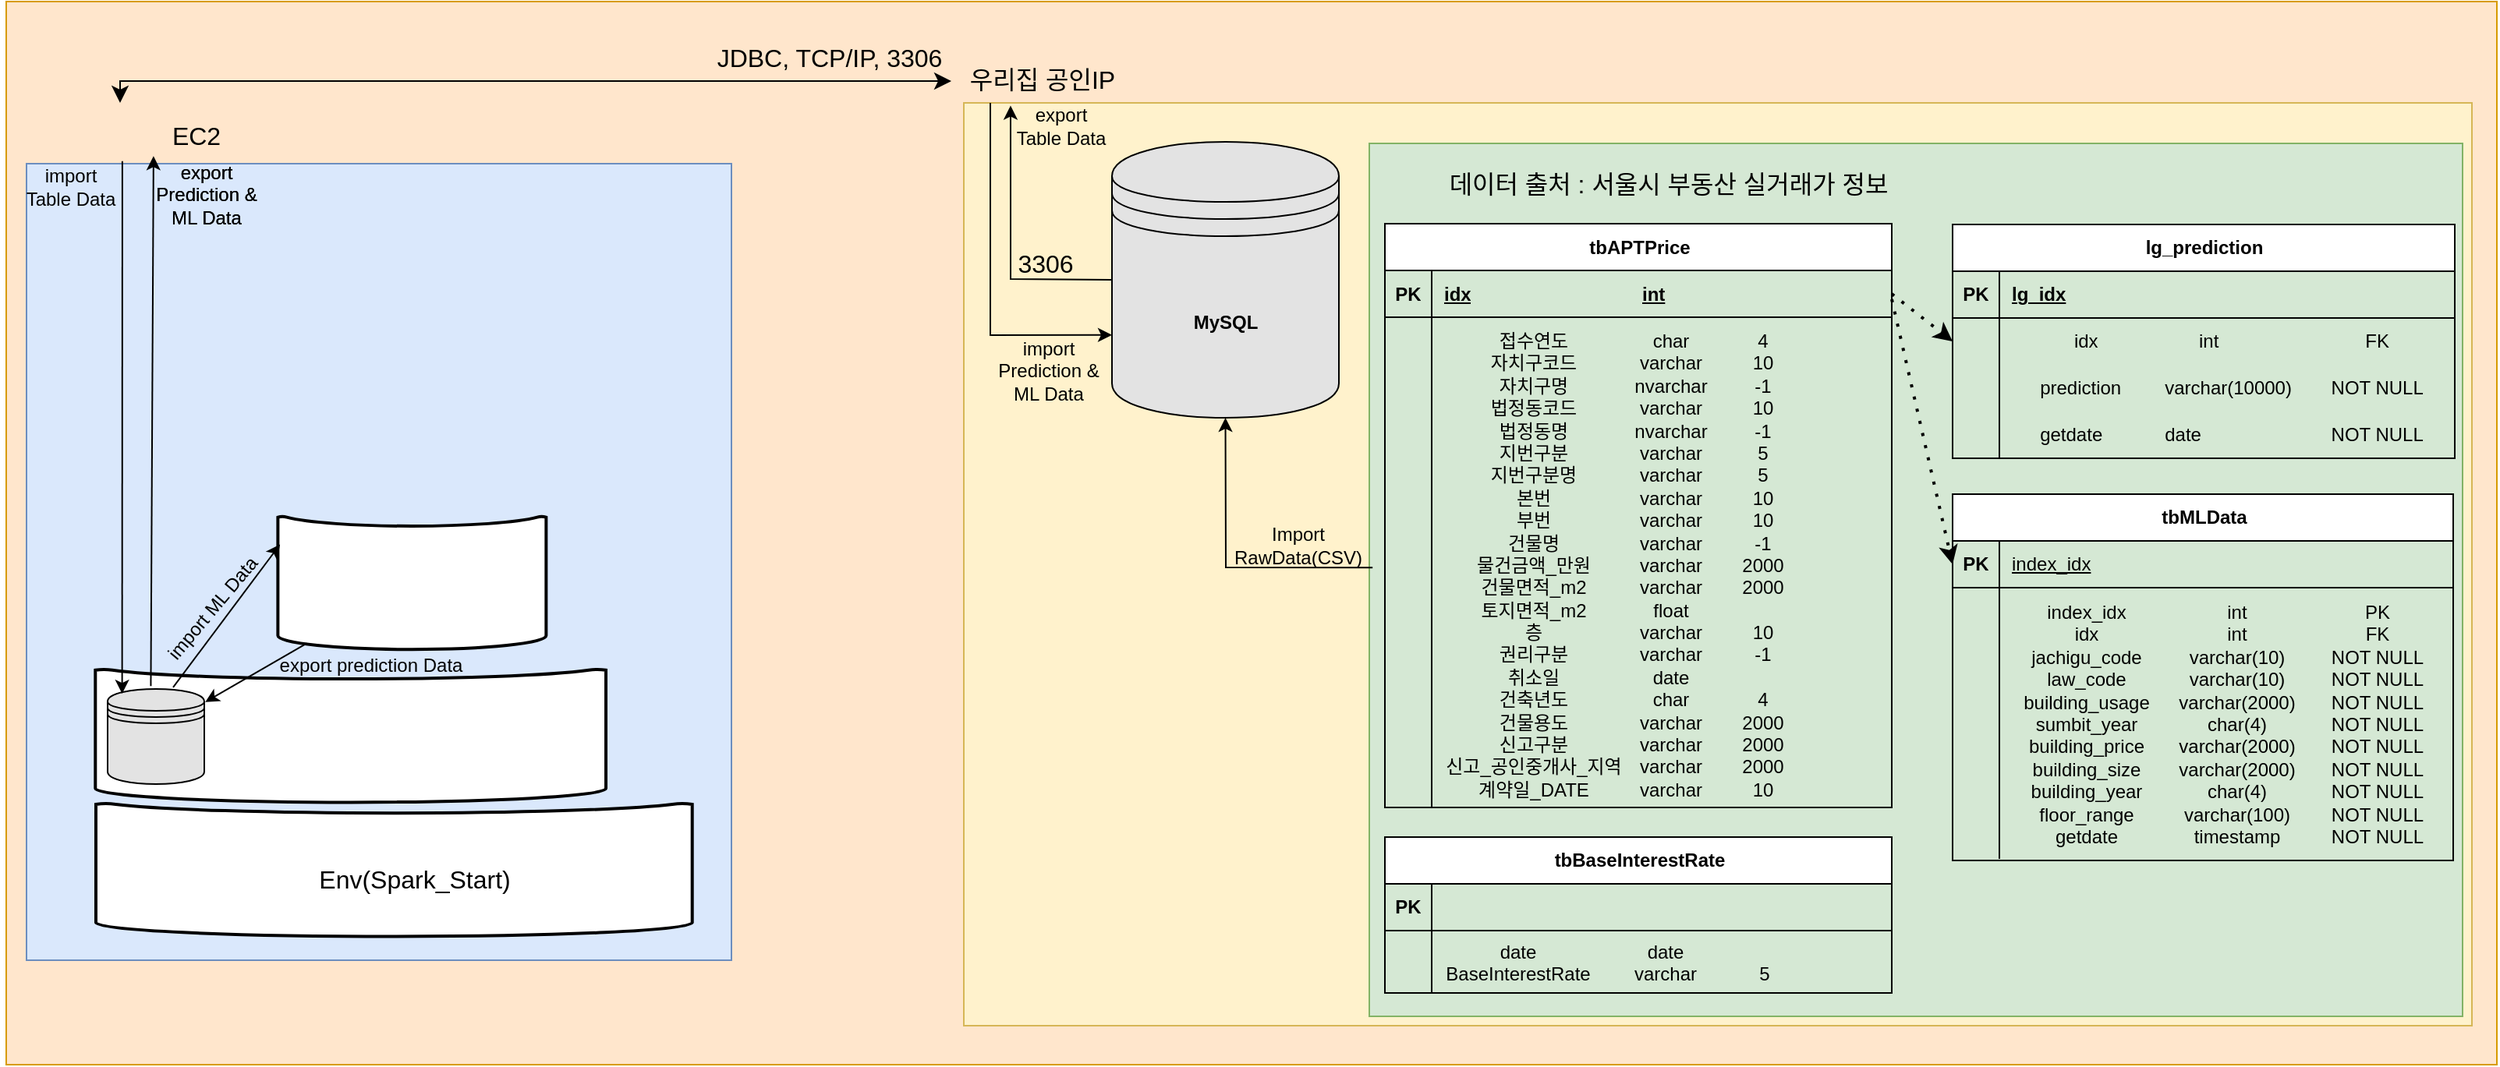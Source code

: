 <mxfile version="25.0.2">
  <diagram name="페이지-1" id="0E0EU_h27rN9m9zoZuoG">
    <mxGraphModel dx="1687" dy="493" grid="0" gridSize="10" guides="1" tooltips="1" connect="1" arrows="1" fold="1" page="1" pageScale="1" pageWidth="600" pageHeight="500" math="0" shadow="0">
      <root>
        <mxCell id="0" />
        <mxCell id="1" parent="0" />
        <mxCell id="GD3UsAukQaobFDR_y-XY-1" value="" style="rounded=0;whiteSpace=wrap;html=1;fillColor=#ffe6cc;strokeColor=#d79b00;" parent="1" vertex="1">
          <mxGeometry x="114" y="636" width="1597" height="682" as="geometry" />
        </mxCell>
        <mxCell id="aYKyHcUV-Q8kfOOBF_49-59" value="" style="rounded=0;whiteSpace=wrap;html=1;fillColor=#fff2cc;strokeColor=#d6b656;" parent="1" vertex="1">
          <mxGeometry x="728" y="701" width="967" height="592" as="geometry" />
        </mxCell>
        <mxCell id="m389XvLReHQ2qfYtyMHP-24" value="" style="rounded=0;whiteSpace=wrap;html=1;fillColor=#d5e8d4;strokeColor=#82b366;" vertex="1" parent="1">
          <mxGeometry x="988" y="727" width="701" height="560" as="geometry" />
        </mxCell>
        <mxCell id="aYKyHcUV-Q8kfOOBF_49-55" value="" style="rounded=0;whiteSpace=wrap;html=1;fillColor=#dae8fc;strokeColor=#6c8ebf;" parent="1" vertex="1">
          <mxGeometry x="127" y="740" width="452" height="511" as="geometry" />
        </mxCell>
        <mxCell id="Z121IVzFjwenO3agNH5R-42" value="" style="strokeWidth=2;html=1;shape=mxgraph.flowchart.stored_data;whiteSpace=wrap;rotation=-90;" parent="1" vertex="1">
          <mxGeometry x="331.56" y="923" width="85.25" height="172" as="geometry" />
        </mxCell>
        <mxCell id="Z121IVzFjwenO3agNH5R-27" value="" style="strokeWidth=2;html=1;shape=mxgraph.flowchart.stored_data;whiteSpace=wrap;rotation=-90;" parent="1" vertex="1">
          <mxGeometry x="292.21" y="943.38" width="85.25" height="327.37" as="geometry" />
        </mxCell>
        <mxCell id="aYKyHcUV-Q8kfOOBF_49-118" value="" style="strokeWidth=2;html=1;shape=mxgraph.flowchart.stored_data;whiteSpace=wrap;rotation=-90;" parent="1" vertex="1">
          <mxGeometry x="320.05" y="1001.94" width="85.25" height="382.37" as="geometry" />
        </mxCell>
        <mxCell id="aYKyHcUV-Q8kfOOBF_49-41" value="tbAPTPrice" style="shape=table;startSize=30;container=1;collapsible=1;childLayout=tableLayout;fixedRows=1;rowLines=0;fontStyle=1;align=center;resizeLast=1;html=1;fillColor=default;" parent="1" vertex="1">
          <mxGeometry x="998" y="778.5" width="325" height="374.5" as="geometry" />
        </mxCell>
        <mxCell id="aYKyHcUV-Q8kfOOBF_49-42" value="" style="shape=tableRow;horizontal=0;startSize=0;swimlaneHead=0;swimlaneBody=0;fillColor=none;collapsible=0;dropTarget=0;points=[[0,0.5],[1,0.5]];portConstraint=eastwest;top=0;left=0;right=0;bottom=1;" parent="aYKyHcUV-Q8kfOOBF_49-41" vertex="1">
          <mxGeometry y="30" width="325" height="30" as="geometry" />
        </mxCell>
        <mxCell id="aYKyHcUV-Q8kfOOBF_49-43" value="PK" style="shape=partialRectangle;connectable=0;fillColor=none;top=0;left=0;bottom=0;right=0;fontStyle=1;overflow=hidden;whiteSpace=wrap;html=1;" parent="aYKyHcUV-Q8kfOOBF_49-42" vertex="1">
          <mxGeometry width="30" height="30" as="geometry">
            <mxRectangle width="30" height="30" as="alternateBounds" />
          </mxGeometry>
        </mxCell>
        <mxCell id="aYKyHcUV-Q8kfOOBF_49-44" value="idx" style="shape=partialRectangle;connectable=0;fillColor=none;top=0;left=0;bottom=0;right=0;align=left;spacingLeft=6;fontStyle=5;overflow=hidden;whiteSpace=wrap;html=1;" parent="aYKyHcUV-Q8kfOOBF_49-42" vertex="1">
          <mxGeometry x="30" width="295" height="30" as="geometry">
            <mxRectangle width="295" height="30" as="alternateBounds" />
          </mxGeometry>
        </mxCell>
        <mxCell id="aYKyHcUV-Q8kfOOBF_49-45" value="" style="shape=tableRow;horizontal=0;startSize=0;swimlaneHead=0;swimlaneBody=0;fillColor=none;collapsible=0;dropTarget=0;points=[[0,0.5],[1,0.5]];portConstraint=eastwest;top=0;left=0;right=0;bottom=0;" parent="aYKyHcUV-Q8kfOOBF_49-41" vertex="1">
          <mxGeometry y="60" width="325" height="30" as="geometry" />
        </mxCell>
        <mxCell id="aYKyHcUV-Q8kfOOBF_49-46" value="" style="shape=partialRectangle;connectable=0;fillColor=none;top=0;left=0;bottom=0;right=0;editable=1;overflow=hidden;whiteSpace=wrap;html=1;" parent="aYKyHcUV-Q8kfOOBF_49-45" vertex="1">
          <mxGeometry width="30" height="30" as="geometry">
            <mxRectangle width="30" height="30" as="alternateBounds" />
          </mxGeometry>
        </mxCell>
        <mxCell id="aYKyHcUV-Q8kfOOBF_49-47" value="" style="shape=partialRectangle;connectable=0;fillColor=none;top=0;left=0;bottom=0;right=0;align=left;spacingLeft=6;overflow=hidden;whiteSpace=wrap;html=1;" parent="aYKyHcUV-Q8kfOOBF_49-45" vertex="1">
          <mxGeometry x="30" width="295" height="30" as="geometry">
            <mxRectangle width="295" height="30" as="alternateBounds" />
          </mxGeometry>
        </mxCell>
        <mxCell id="aYKyHcUV-Q8kfOOBF_49-48" value="" style="shape=tableRow;horizontal=0;startSize=0;swimlaneHead=0;swimlaneBody=0;fillColor=none;collapsible=0;dropTarget=0;points=[[0,0.5],[1,0.5]];portConstraint=eastwest;top=0;left=0;right=0;bottom=0;" parent="aYKyHcUV-Q8kfOOBF_49-41" vertex="1">
          <mxGeometry y="90" width="325" height="30" as="geometry" />
        </mxCell>
        <mxCell id="aYKyHcUV-Q8kfOOBF_49-49" value="" style="shape=partialRectangle;connectable=0;fillColor=none;top=0;left=0;bottom=0;right=0;editable=1;overflow=hidden;whiteSpace=wrap;html=1;" parent="aYKyHcUV-Q8kfOOBF_49-48" vertex="1">
          <mxGeometry width="30" height="30" as="geometry">
            <mxRectangle width="30" height="30" as="alternateBounds" />
          </mxGeometry>
        </mxCell>
        <mxCell id="aYKyHcUV-Q8kfOOBF_49-50" value="" style="shape=partialRectangle;connectable=0;fillColor=none;top=0;left=0;bottom=0;right=0;align=left;spacingLeft=6;overflow=hidden;whiteSpace=wrap;html=1;" parent="aYKyHcUV-Q8kfOOBF_49-48" vertex="1">
          <mxGeometry x="30" width="295" height="30" as="geometry">
            <mxRectangle width="295" height="30" as="alternateBounds" />
          </mxGeometry>
        </mxCell>
        <mxCell id="aYKyHcUV-Q8kfOOBF_49-51" value="" style="shape=tableRow;horizontal=0;startSize=0;swimlaneHead=0;swimlaneBody=0;fillColor=none;collapsible=0;dropTarget=0;points=[[0,0.5],[1,0.5]];portConstraint=eastwest;top=0;left=0;right=0;bottom=0;" parent="aYKyHcUV-Q8kfOOBF_49-41" vertex="1">
          <mxGeometry y="120" width="325" height="254" as="geometry" />
        </mxCell>
        <mxCell id="aYKyHcUV-Q8kfOOBF_49-52" value="" style="shape=partialRectangle;connectable=0;fillColor=none;top=0;left=0;bottom=0;right=0;editable=1;overflow=hidden;whiteSpace=wrap;html=1;" parent="aYKyHcUV-Q8kfOOBF_49-51" vertex="1">
          <mxGeometry width="30" height="254" as="geometry">
            <mxRectangle width="30" height="254" as="alternateBounds" />
          </mxGeometry>
        </mxCell>
        <mxCell id="aYKyHcUV-Q8kfOOBF_49-53" value="" style="shape=partialRectangle;connectable=0;fillColor=none;top=0;left=0;bottom=0;right=0;align=left;spacingLeft=6;overflow=hidden;whiteSpace=wrap;html=1;" parent="aYKyHcUV-Q8kfOOBF_49-51" vertex="1">
          <mxGeometry x="30" width="295" height="254" as="geometry">
            <mxRectangle width="295" height="254" as="alternateBounds" />
          </mxGeometry>
        </mxCell>
        <mxCell id="aYKyHcUV-Q8kfOOBF_49-56" value="EC2" style="text;strokeColor=none;fillColor=none;html=1;align=center;verticalAlign=middle;whiteSpace=wrap;rounded=0;fontSize=16;" parent="1" vertex="1">
          <mxGeometry x="206" y="706.67" width="60" height="30" as="geometry" />
        </mxCell>
        <mxCell id="aYKyHcUV-Q8kfOOBF_49-57" value="우리집 공인IP" style="text;strokeColor=none;fillColor=none;html=1;align=center;verticalAlign=middle;whiteSpace=wrap;rounded=0;fontSize=16;" parent="1" vertex="1">
          <mxGeometry x="729" y="671" width="99" height="30" as="geometry" />
        </mxCell>
        <mxCell id="aYKyHcUV-Q8kfOOBF_49-58" value="&lt;b&gt;MySQL&lt;/b&gt;" style="shape=datastore;whiteSpace=wrap;html=1;fillColor=#E3E3E3;" parent="1" vertex="1">
          <mxGeometry x="823" y="726" width="145.5" height="177" as="geometry" />
        </mxCell>
        <mxCell id="aYKyHcUV-Q8kfOOBF_49-60" value="" style="edgeStyle=elbowEdgeStyle;elbow=horizontal;endArrow=classic;startArrow=classic;html=1;curved=0;rounded=0;endSize=8;startSize=8;fontSize=12;entryX=1;entryY=1;entryDx=0;entryDy=0;" parent="1" target="aYKyHcUV-Q8kfOOBF_49-74" edge="1">
          <mxGeometry width="50" height="50" relative="1" as="geometry">
            <mxPoint x="187" y="701" as="sourcePoint" />
            <mxPoint x="700" y="687" as="targetPoint" />
            <Array as="points">
              <mxPoint x="187" y="711" />
            </Array>
          </mxGeometry>
        </mxCell>
        <mxCell id="aYKyHcUV-Q8kfOOBF_49-62" value="3306" style="text;strokeColor=none;fillColor=none;html=1;align=center;verticalAlign=middle;whiteSpace=wrap;rounded=0;fontSize=16;" parent="1" vertex="1">
          <mxGeometry x="731" y="789" width="99" height="30" as="geometry" />
        </mxCell>
        <mxCell id="aYKyHcUV-Q8kfOOBF_49-68" value="" style="shape=image;verticalLabelPosition=bottom;labelBackgroundColor=default;verticalAlign=top;aspect=fixed;imageAspect=0;image=https://images.velog.io/images/hyunwoozz/post/ea4ba5c5-bbb5-4fe5-9618-cd942ae855d7/d59b18ca16c075c57c5ebe902e14d46c58e2df1d638605017382993a696c0c8c2313077356a2bd90892fa9e00c704b6832c07c8981482d4d3b88ccb2848da73142a440a665710e13ce579236ead5ce33.png;" parent="1" vertex="1">
          <mxGeometry x="906" y="800.08" width="40.87" height="28.83" as="geometry" />
        </mxCell>
        <mxCell id="aYKyHcUV-Q8kfOOBF_49-74" value="JDBC, TCP/IP, 3306" style="text;strokeColor=none;fillColor=none;html=1;align=center;verticalAlign=middle;whiteSpace=wrap;rounded=0;fontSize=16;" parent="1" vertex="1">
          <mxGeometry x="564" y="657" width="156" height="30" as="geometry" />
        </mxCell>
        <mxCell id="aYKyHcUV-Q8kfOOBF_49-76" value="접수연도&#xa;자치구코드&#xa;자치구명&#xa;법정동코드&#xa;법정동명&#xa;지번구분&#xa;지번구분명&#xa;본번&#xa;부번&#xa;건물명&#xa;물건금액_만원&#xa;건물면적_m2&#xa;토지면적_m2&#xa;층&#xa;권리구분&#xa;취소일&#xa;건축년도&#xa;건물용도&#xa;신고구분&#xa;신고_공인중개사_지역&#xa;계약일_DATE" style="text;whiteSpace=wrap;align=center;" parent="1" vertex="1">
          <mxGeometry x="1023" y="840" width="141" height="324" as="geometry" />
        </mxCell>
        <mxCell id="aYKyHcUV-Q8kfOOBF_49-77" value="tbBaseInterestRate" style="shape=table;startSize=30;container=1;collapsible=1;childLayout=tableLayout;fixedRows=1;rowLines=0;fontStyle=1;align=center;resizeLast=1;html=1;" parent="1" vertex="1">
          <mxGeometry x="998" y="1172" width="325" height="100" as="geometry" />
        </mxCell>
        <mxCell id="aYKyHcUV-Q8kfOOBF_49-78" value="" style="shape=tableRow;horizontal=0;startSize=0;swimlaneHead=0;swimlaneBody=0;fillColor=none;collapsible=0;dropTarget=0;points=[[0,0.5],[1,0.5]];portConstraint=eastwest;top=0;left=0;right=0;bottom=1;" parent="aYKyHcUV-Q8kfOOBF_49-77" vertex="1">
          <mxGeometry y="30" width="325" height="30" as="geometry" />
        </mxCell>
        <mxCell id="aYKyHcUV-Q8kfOOBF_49-79" value="PK" style="shape=partialRectangle;connectable=0;fillColor=none;top=0;left=0;bottom=0;right=0;fontStyle=1;overflow=hidden;whiteSpace=wrap;html=1;" parent="aYKyHcUV-Q8kfOOBF_49-78" vertex="1">
          <mxGeometry width="30" height="30" as="geometry">
            <mxRectangle width="30" height="30" as="alternateBounds" />
          </mxGeometry>
        </mxCell>
        <mxCell id="aYKyHcUV-Q8kfOOBF_49-80" value="" style="shape=partialRectangle;connectable=0;fillColor=none;top=0;left=0;bottom=0;right=0;align=left;spacingLeft=6;fontStyle=5;overflow=hidden;whiteSpace=wrap;html=1;" parent="aYKyHcUV-Q8kfOOBF_49-78" vertex="1">
          <mxGeometry x="30" width="295" height="30" as="geometry">
            <mxRectangle width="295" height="30" as="alternateBounds" />
          </mxGeometry>
        </mxCell>
        <mxCell id="aYKyHcUV-Q8kfOOBF_49-81" value="" style="shape=tableRow;horizontal=0;startSize=0;swimlaneHead=0;swimlaneBody=0;fillColor=none;collapsible=0;dropTarget=0;points=[[0,0.5],[1,0.5]];portConstraint=eastwest;top=0;left=0;right=0;bottom=0;" parent="aYKyHcUV-Q8kfOOBF_49-77" vertex="1">
          <mxGeometry y="60" width="325" height="40" as="geometry" />
        </mxCell>
        <mxCell id="aYKyHcUV-Q8kfOOBF_49-82" value="" style="shape=partialRectangle;connectable=0;fillColor=none;top=0;left=0;bottom=0;right=0;editable=1;overflow=hidden;whiteSpace=wrap;html=1;" parent="aYKyHcUV-Q8kfOOBF_49-81" vertex="1">
          <mxGeometry width="30" height="40" as="geometry">
            <mxRectangle width="30" height="40" as="alternateBounds" />
          </mxGeometry>
        </mxCell>
        <mxCell id="aYKyHcUV-Q8kfOOBF_49-83" value="" style="shape=partialRectangle;connectable=0;fillColor=none;top=0;left=0;bottom=0;right=0;align=left;spacingLeft=6;overflow=hidden;whiteSpace=wrap;html=1;" parent="aYKyHcUV-Q8kfOOBF_49-81" vertex="1">
          <mxGeometry x="30" width="295" height="40" as="geometry">
            <mxRectangle width="295" height="40" as="alternateBounds" />
          </mxGeometry>
        </mxCell>
        <mxCell id="aYKyHcUV-Q8kfOOBF_49-103" value="date&#xa;BaseInterestRate" style="text;whiteSpace=wrap;align=center;" parent="1" vertex="1">
          <mxGeometry x="1022.998" y="1231.997" width="121" height="51" as="geometry" />
        </mxCell>
        <mxCell id="aYKyHcUV-Q8kfOOBF_49-107" value="char&#xa;varchar&#xa;nvarchar&#xa;varchar&#xa;nvarchar&#xa;varchar&#xa;varchar&#xa;varchar&#xa;varchar&#xa;varchar&#xa;varchar&#xa;varchar&#xa;float&#xa;varchar&#xa;varchar&#xa;date&#xa;char&#xa;varchar&#xa;varchar&#xa;varchar&#xa;varchar" style="text;whiteSpace=wrap;align=center;" parent="1" vertex="1">
          <mxGeometry x="1143.997" y="839.997" width="75" height="324" as="geometry" />
        </mxCell>
        <mxCell id="aYKyHcUV-Q8kfOOBF_49-109" value="4&#xa;10&#xa;-1&#xa;10&#xa;-1&#xa;5&#xa;5&#xa;10&#xa;10&#xa;-1&#xa;2000&#xa;2000&#xa;&#xa;10&#xa;-1&#xa;&#xa;4&#xa;2000&#xa;2000&#xa;2000&#xa;10" style="text;whiteSpace=wrap;align=center;" parent="1" vertex="1">
          <mxGeometry x="1211.005" y="839.997" width="59" height="324" as="geometry" />
        </mxCell>
        <mxCell id="aYKyHcUV-Q8kfOOBF_49-112" value="date&#xa;varchar" style="text;whiteSpace=wrap;align=center;" parent="1" vertex="1">
          <mxGeometry x="1143.996" y="1231.999" width="68" height="51" as="geometry" />
        </mxCell>
        <mxCell id="aYKyHcUV-Q8kfOOBF_49-113" value="&#xa;5" style="text;whiteSpace=wrap;align=center;" parent="1" vertex="1">
          <mxGeometry x="1212" y="1231.998" width="59" height="51" as="geometry" />
        </mxCell>
        <mxCell id="aYKyHcUV-Q8kfOOBF_49-116" value="" style="shape=image;verticalLabelPosition=bottom;labelBackgroundColor=default;verticalAlign=top;aspect=fixed;imageAspect=0;image=https://blog.kakaocdn.net/dn/K6utx/btrsrlJgYRd/s8rKYMAUXf5qVANxC96zi1/img.jpg;" parent="1" vertex="1">
          <mxGeometry x="288" y="1075.93" width="124.17" height="70" as="geometry" />
        </mxCell>
        <mxCell id="aYKyHcUV-Q8kfOOBF_49-119" value="Env(Spark_Start)" style="text;strokeColor=none;fillColor=none;html=1;align=center;verticalAlign=middle;whiteSpace=wrap;rounded=0;fontSize=16;" parent="1" vertex="1">
          <mxGeometry x="346" y="1184" width="60" height="30" as="geometry" />
        </mxCell>
        <mxCell id="aYKyHcUV-Q8kfOOBF_49-126" value="데이터 출처 : 서울시 부동산 실거래가 정보" style="text;strokeColor=none;fillColor=none;html=1;align=center;verticalAlign=middle;whiteSpace=wrap;rounded=0;fontSize=16;" parent="1" vertex="1">
          <mxGeometry x="1038" y="737.8" width="284" height="30" as="geometry" />
        </mxCell>
        <mxCell id="aYKyHcUV-Q8kfOOBF_49-131" value="int" style="shape=partialRectangle;connectable=0;fillColor=none;top=0;left=0;bottom=0;right=0;align=left;spacingLeft=6;fontStyle=5;overflow=hidden;whiteSpace=wrap;html=1;" parent="1" vertex="1">
          <mxGeometry x="1155" y="809" width="32" height="30" as="geometry">
            <mxRectangle width="295" height="30" as="alternateBounds" />
          </mxGeometry>
        </mxCell>
        <mxCell id="Z121IVzFjwenO3agNH5R-9" value="lg_prediction" style="shape=table;startSize=30;container=1;collapsible=1;childLayout=tableLayout;fixedRows=1;rowLines=0;fontStyle=1;align=center;resizeLast=1;html=1;" parent="1" vertex="1">
          <mxGeometry x="1362" y="779" width="322" height="150" as="geometry" />
        </mxCell>
        <mxCell id="Z121IVzFjwenO3agNH5R-10" value="" style="shape=tableRow;horizontal=0;startSize=0;swimlaneHead=0;swimlaneBody=0;fillColor=none;collapsible=0;dropTarget=0;points=[[0,0.5],[1,0.5]];portConstraint=eastwest;top=0;left=0;right=0;bottom=1;" parent="Z121IVzFjwenO3agNH5R-9" vertex="1">
          <mxGeometry y="30" width="322" height="30" as="geometry" />
        </mxCell>
        <mxCell id="Z121IVzFjwenO3agNH5R-11" value="PK" style="shape=partialRectangle;connectable=0;fillColor=none;top=0;left=0;bottom=0;right=0;fontStyle=1;overflow=hidden;whiteSpace=wrap;html=1;" parent="Z121IVzFjwenO3agNH5R-10" vertex="1">
          <mxGeometry width="30" height="30" as="geometry">
            <mxRectangle width="30" height="30" as="alternateBounds" />
          </mxGeometry>
        </mxCell>
        <mxCell id="Z121IVzFjwenO3agNH5R-12" value="lg_idx" style="shape=partialRectangle;connectable=0;fillColor=none;top=0;left=0;bottom=0;right=0;align=left;spacingLeft=6;fontStyle=5;overflow=hidden;whiteSpace=wrap;html=1;" parent="Z121IVzFjwenO3agNH5R-10" vertex="1">
          <mxGeometry x="30" width="292" height="30" as="geometry">
            <mxRectangle width="292" height="30" as="alternateBounds" />
          </mxGeometry>
        </mxCell>
        <mxCell id="Z121IVzFjwenO3agNH5R-13" value="" style="shape=tableRow;horizontal=0;startSize=0;swimlaneHead=0;swimlaneBody=0;fillColor=none;collapsible=0;dropTarget=0;points=[[0,0.5],[1,0.5]];portConstraint=eastwest;top=0;left=0;right=0;bottom=0;" parent="Z121IVzFjwenO3agNH5R-9" vertex="1">
          <mxGeometry y="60" width="322" height="30" as="geometry" />
        </mxCell>
        <mxCell id="Z121IVzFjwenO3agNH5R-14" value="" style="shape=partialRectangle;connectable=0;fillColor=none;top=0;left=0;bottom=0;right=0;editable=1;overflow=hidden;whiteSpace=wrap;html=1;" parent="Z121IVzFjwenO3agNH5R-13" vertex="1">
          <mxGeometry width="30" height="30" as="geometry">
            <mxRectangle width="30" height="30" as="alternateBounds" />
          </mxGeometry>
        </mxCell>
        <mxCell id="Z121IVzFjwenO3agNH5R-15" value="idx&lt;span style=&quot;white-space: pre;&quot;&gt;&#x9;&lt;/span&gt;&lt;span style=&quot;white-space: pre;&quot;&gt;&#x9;&lt;/span&gt;&lt;span style=&quot;white-space: pre;&quot;&gt;&#x9;&lt;/span&gt;int&lt;span style=&quot;white-space: pre;&quot;&gt;&#x9;&lt;/span&gt;&lt;span style=&quot;white-space: pre;&quot;&gt;&#x9;&lt;/span&gt;&lt;span style=&quot;white-space: pre;&quot;&gt;&#x9;&lt;span style=&quot;white-space: pre;&quot;&gt;&#x9;&lt;/span&gt;&lt;/span&gt;FK" style="shape=partialRectangle;connectable=0;fillColor=none;top=0;left=0;bottom=0;right=0;align=center;spacingLeft=6;overflow=hidden;whiteSpace=wrap;html=1;" parent="Z121IVzFjwenO3agNH5R-13" vertex="1">
          <mxGeometry x="30" width="292" height="30" as="geometry">
            <mxRectangle width="292" height="30" as="alternateBounds" />
          </mxGeometry>
        </mxCell>
        <mxCell id="Z121IVzFjwenO3agNH5R-16" value="" style="shape=tableRow;horizontal=0;startSize=0;swimlaneHead=0;swimlaneBody=0;fillColor=none;collapsible=0;dropTarget=0;points=[[0,0.5],[1,0.5]];portConstraint=eastwest;top=0;left=0;right=0;bottom=0;" parent="Z121IVzFjwenO3agNH5R-9" vertex="1">
          <mxGeometry y="90" width="322" height="30" as="geometry" />
        </mxCell>
        <mxCell id="Z121IVzFjwenO3agNH5R-17" value="" style="shape=partialRectangle;connectable=0;fillColor=none;top=0;left=0;bottom=0;right=0;editable=1;overflow=hidden;whiteSpace=wrap;html=1;" parent="Z121IVzFjwenO3agNH5R-16" vertex="1">
          <mxGeometry width="30" height="30" as="geometry">
            <mxRectangle width="30" height="30" as="alternateBounds" />
          </mxGeometry>
        </mxCell>
        <mxCell id="Z121IVzFjwenO3agNH5R-18" value="prediction&lt;span style=&quot;white-space: pre;&quot;&gt;&#x9;&lt;/span&gt;varchar(10000) &lt;span style=&quot;white-space: pre;&quot;&gt;&#x9;&lt;/span&gt;NOT NULL" style="shape=partialRectangle;connectable=0;fillColor=none;top=0;left=0;bottom=0;right=0;align=center;spacingLeft=6;overflow=hidden;whiteSpace=wrap;html=1;" parent="Z121IVzFjwenO3agNH5R-16" vertex="1">
          <mxGeometry x="30" width="292" height="30" as="geometry">
            <mxRectangle width="292" height="30" as="alternateBounds" />
          </mxGeometry>
        </mxCell>
        <mxCell id="Z121IVzFjwenO3agNH5R-19" value="" style="shape=tableRow;horizontal=0;startSize=0;swimlaneHead=0;swimlaneBody=0;fillColor=none;collapsible=0;dropTarget=0;points=[[0,0.5],[1,0.5]];portConstraint=eastwest;top=0;left=0;right=0;bottom=0;" parent="Z121IVzFjwenO3agNH5R-9" vertex="1">
          <mxGeometry y="120" width="322" height="30" as="geometry" />
        </mxCell>
        <mxCell id="Z121IVzFjwenO3agNH5R-20" value="" style="shape=partialRectangle;connectable=0;fillColor=none;top=0;left=0;bottom=0;right=0;editable=1;overflow=hidden;whiteSpace=wrap;html=1;" parent="Z121IVzFjwenO3agNH5R-19" vertex="1">
          <mxGeometry width="30" height="30" as="geometry">
            <mxRectangle width="30" height="30" as="alternateBounds" />
          </mxGeometry>
        </mxCell>
        <mxCell id="Z121IVzFjwenO3agNH5R-21" value="getdate&lt;span style=&quot;white-space: pre;&quot;&gt;&#x9;&lt;/span&gt;&lt;span style=&quot;white-space: pre;&quot;&gt;&#x9;&lt;/span&gt;date&lt;span style=&quot;white-space: pre;&quot;&gt;&#x9;&lt;/span&gt;&lt;span style=&quot;white-space: pre;&quot;&gt;&#x9;&lt;/span&gt;&lt;span style=&quot;white-space: pre;&quot;&gt;&#x9;&lt;/span&gt;&lt;span style=&quot;white-space: pre;&quot;&gt;&#x9;&lt;/span&gt;NOT NULL" style="shape=partialRectangle;connectable=0;fillColor=none;top=0;left=0;bottom=0;right=0;align=center;spacingLeft=6;overflow=hidden;whiteSpace=wrap;html=1;" parent="Z121IVzFjwenO3agNH5R-19" vertex="1">
          <mxGeometry x="30" width="292" height="30" as="geometry">
            <mxRectangle width="292" height="30" as="alternateBounds" />
          </mxGeometry>
        </mxCell>
        <mxCell id="Z121IVzFjwenO3agNH5R-22" value="" style="endArrow=none;dashed=1;html=1;dashPattern=1 3;endArrow=classic;strokeWidth=2;rounded=0;entryX=0;entryY=0.5;entryDx=0;entryDy=0;exitX=1;exitY=0.5;exitDx=0;exitDy=0;" parent="1" source="aYKyHcUV-Q8kfOOBF_49-42" target="Z121IVzFjwenO3agNH5R-13" edge="1">
          <mxGeometry width="50" height="50" relative="1" as="geometry">
            <mxPoint x="1274" y="1062" as="sourcePoint" />
            <mxPoint x="1324" y="1012" as="targetPoint" />
          </mxGeometry>
        </mxCell>
        <mxCell id="Z121IVzFjwenO3agNH5R-29" value="" style="shape=datastore;whiteSpace=wrap;html=1;fillColor=#E3E3E3;" parent="1" vertex="1">
          <mxGeometry x="179" y="1077" width="62" height="61" as="geometry" />
        </mxCell>
        <mxCell id="Z121IVzFjwenO3agNH5R-43" value="" style="shape=image;verticalLabelPosition=bottom;labelBackgroundColor=default;verticalAlign=top;aspect=fixed;imageAspect=0;image=https://blog.kakaocdn.net/dn/NDTtd/btsxkgqQboT/C5XR9828IBJkOMY5GzmHOk/img.jpg;" parent="1" vertex="1">
          <mxGeometry x="305" y="981" width="143.81" height="59" as="geometry" />
        </mxCell>
        <mxCell id="Z121IVzFjwenO3agNH5R-48" value="" style="shape=image;verticalLabelPosition=bottom;labelBackgroundColor=default;verticalAlign=top;aspect=fixed;imageAspect=0;image=https://d2uleea4buiacg.cloudfront.net/files/454/454aa1d7cb904f0b8626872a754702fba51fbdf592eb74910ddafc010a94dee3.m.png;clipPath=inset(10.13% 23.33% 15.19% 21.33%);" parent="1" vertex="1">
          <mxGeometry x="165" y="705" width="46.91" height="33.339" as="geometry" />
        </mxCell>
        <mxCell id="m389XvLReHQ2qfYtyMHP-1" value="tbMLData" style="shape=table;startSize=30;container=1;collapsible=1;childLayout=tableLayout;fixedRows=1;rowLines=0;fontStyle=1;align=center;resizeLast=1;html=1;" vertex="1" parent="1">
          <mxGeometry x="1362" y="952" width="321" height="235" as="geometry" />
        </mxCell>
        <mxCell id="m389XvLReHQ2qfYtyMHP-2" value="" style="shape=tableRow;horizontal=0;startSize=0;swimlaneHead=0;swimlaneBody=0;fillColor=none;collapsible=0;dropTarget=0;points=[[0,0.5],[1,0.5]];portConstraint=eastwest;top=0;left=0;right=0;bottom=1;" vertex="1" parent="m389XvLReHQ2qfYtyMHP-1">
          <mxGeometry y="30" width="321" height="30" as="geometry" />
        </mxCell>
        <mxCell id="m389XvLReHQ2qfYtyMHP-3" value="PK" style="shape=partialRectangle;connectable=0;fillColor=none;top=0;left=0;bottom=0;right=0;fontStyle=1;overflow=hidden;whiteSpace=wrap;html=1;" vertex="1" parent="m389XvLReHQ2qfYtyMHP-2">
          <mxGeometry width="30" height="30" as="geometry">
            <mxRectangle width="30" height="30" as="alternateBounds" />
          </mxGeometry>
        </mxCell>
        <mxCell id="m389XvLReHQ2qfYtyMHP-4" value="&lt;span style=&quot;font-weight: 400;&quot;&gt;index_idx&lt;/span&gt;" style="shape=partialRectangle;connectable=0;fillColor=none;top=0;left=0;bottom=0;right=0;align=left;spacingLeft=6;fontStyle=5;overflow=hidden;whiteSpace=wrap;html=1;" vertex="1" parent="m389XvLReHQ2qfYtyMHP-2">
          <mxGeometry x="30" width="291" height="30" as="geometry">
            <mxRectangle width="291" height="30" as="alternateBounds" />
          </mxGeometry>
        </mxCell>
        <mxCell id="m389XvLReHQ2qfYtyMHP-5" value="" style="shape=tableRow;horizontal=0;startSize=0;swimlaneHead=0;swimlaneBody=0;fillColor=none;collapsible=0;dropTarget=0;points=[[0,0.5],[1,0.5]];portConstraint=eastwest;top=0;left=0;right=0;bottom=0;" vertex="1" parent="m389XvLReHQ2qfYtyMHP-1">
          <mxGeometry y="60" width="321" height="30" as="geometry" />
        </mxCell>
        <mxCell id="m389XvLReHQ2qfYtyMHP-6" value="" style="shape=partialRectangle;connectable=0;fillColor=none;top=0;left=0;bottom=0;right=0;editable=1;overflow=hidden;whiteSpace=wrap;html=1;" vertex="1" parent="m389XvLReHQ2qfYtyMHP-5">
          <mxGeometry width="30" height="30" as="geometry">
            <mxRectangle width="30" height="30" as="alternateBounds" />
          </mxGeometry>
        </mxCell>
        <mxCell id="m389XvLReHQ2qfYtyMHP-7" value="" style="shape=partialRectangle;connectable=0;fillColor=none;top=0;left=0;bottom=0;right=0;align=left;spacingLeft=6;overflow=hidden;whiteSpace=wrap;html=1;" vertex="1" parent="m389XvLReHQ2qfYtyMHP-5">
          <mxGeometry x="30" width="291" height="30" as="geometry">
            <mxRectangle width="291" height="30" as="alternateBounds" />
          </mxGeometry>
        </mxCell>
        <mxCell id="m389XvLReHQ2qfYtyMHP-8" value="" style="shape=tableRow;horizontal=0;startSize=0;swimlaneHead=0;swimlaneBody=0;fillColor=none;collapsible=0;dropTarget=0;points=[[0,0.5],[1,0.5]];portConstraint=eastwest;top=0;left=0;right=0;bottom=0;" vertex="1" parent="m389XvLReHQ2qfYtyMHP-1">
          <mxGeometry y="90" width="321" height="30" as="geometry" />
        </mxCell>
        <mxCell id="m389XvLReHQ2qfYtyMHP-9" value="" style="shape=partialRectangle;connectable=0;fillColor=none;top=0;left=0;bottom=0;right=0;editable=1;overflow=hidden;whiteSpace=wrap;html=1;" vertex="1" parent="m389XvLReHQ2qfYtyMHP-8">
          <mxGeometry width="30" height="30" as="geometry">
            <mxRectangle width="30" height="30" as="alternateBounds" />
          </mxGeometry>
        </mxCell>
        <mxCell id="m389XvLReHQ2qfYtyMHP-10" value="" style="shape=partialRectangle;connectable=0;fillColor=none;top=0;left=0;bottom=0;right=0;align=left;spacingLeft=6;overflow=hidden;whiteSpace=wrap;html=1;" vertex="1" parent="m389XvLReHQ2qfYtyMHP-8">
          <mxGeometry x="30" width="291" height="30" as="geometry">
            <mxRectangle width="291" height="30" as="alternateBounds" />
          </mxGeometry>
        </mxCell>
        <mxCell id="m389XvLReHQ2qfYtyMHP-11" value="" style="shape=tableRow;horizontal=0;startSize=0;swimlaneHead=0;swimlaneBody=0;fillColor=none;collapsible=0;dropTarget=0;points=[[0,0.5],[1,0.5]];portConstraint=eastwest;top=0;left=0;right=0;bottom=0;" vertex="1" parent="m389XvLReHQ2qfYtyMHP-1">
          <mxGeometry y="120" width="321" height="114" as="geometry" />
        </mxCell>
        <mxCell id="m389XvLReHQ2qfYtyMHP-12" value="" style="shape=partialRectangle;connectable=0;fillColor=none;top=0;left=0;bottom=0;right=0;editable=1;overflow=hidden;whiteSpace=wrap;html=1;" vertex="1" parent="m389XvLReHQ2qfYtyMHP-11">
          <mxGeometry width="30" height="114" as="geometry">
            <mxRectangle width="30" height="114" as="alternateBounds" />
          </mxGeometry>
        </mxCell>
        <mxCell id="m389XvLReHQ2qfYtyMHP-13" value="" style="shape=partialRectangle;connectable=0;fillColor=none;top=0;left=0;bottom=0;right=0;align=left;spacingLeft=6;overflow=hidden;whiteSpace=wrap;html=1;" vertex="1" parent="m389XvLReHQ2qfYtyMHP-11">
          <mxGeometry x="30" width="291" height="114" as="geometry">
            <mxRectangle width="291" height="114" as="alternateBounds" />
          </mxGeometry>
        </mxCell>
        <mxCell id="m389XvLReHQ2qfYtyMHP-18" value="index_idx&#xa;idx&#xa;jachigu_code&#xa;law_code&#xa;building_usage&#xa;sumbit_year&#xa;building_price&#xa;building_size&#xa;building_year&#xa;floor_range&#xa;getdate" style="text;whiteSpace=wrap;align=center;" vertex="1" parent="1">
          <mxGeometry x="1393" y="1014" width="110" height="180" as="geometry" />
        </mxCell>
        <mxCell id="m389XvLReHQ2qfYtyMHP-20" value="int&#xa;int&#xa;varchar(10)&#xa;varchar(10)&#xa;varchar(2000)&#xa;char(4)&#xa;varchar(2000)&#xa;varchar(2000)&#xa;char(4)&#xa;varchar(100)&#xa;timestamp" style="text;whiteSpace=wrap;align=center;" vertex="1" parent="1">
          <mxGeometry x="1493" y="1014" width="103" height="180" as="geometry" />
        </mxCell>
        <mxCell id="m389XvLReHQ2qfYtyMHP-21" value="PK&#xa;FK&#xa;NOT NULL&#xa;NOT NULL&#xa;NOT NULL&#xa;NOT NULL&#xa;NOT NULL&#xa;NOT NULL&#xa;NOT NULL&#xa;NOT NULL&#xa;NOT NULL" style="text;whiteSpace=wrap;align=center;" vertex="1" parent="1">
          <mxGeometry x="1591" y="1014" width="87" height="180" as="geometry" />
        </mxCell>
        <mxCell id="m389XvLReHQ2qfYtyMHP-22" value="" style="endArrow=none;dashed=1;html=1;dashPattern=1 3;endArrow=classic;strokeWidth=2;rounded=0;entryX=0;entryY=0.5;entryDx=0;entryDy=0;" edge="1" parent="1" target="m389XvLReHQ2qfYtyMHP-2">
          <mxGeometry width="50" height="50" relative="1" as="geometry">
            <mxPoint x="1323" y="827" as="sourcePoint" />
            <mxPoint x="1372" y="864" as="targetPoint" />
          </mxGeometry>
        </mxCell>
        <mxCell id="m389XvLReHQ2qfYtyMHP-25" value="" style="shape=image;verticalLabelPosition=bottom;labelBackgroundColor=default;verticalAlign=top;aspect=fixed;imageAspect=0;image=https://logowik.com/content/uploads/images/csv-file-format8052.jpg;clipPath=inset(17.56% 22.67% 17.56% 22.67%);" vertex="1" parent="1">
          <mxGeometry x="998" y="736" width="38.65" height="34.41" as="geometry" />
        </mxCell>
        <mxCell id="m389XvLReHQ2qfYtyMHP-27" value="" style="endArrow=classic;html=1;rounded=0;entryX=0.5;entryY=1;entryDx=0;entryDy=0;exitX=0.003;exitY=0.486;exitDx=0;exitDy=0;exitPerimeter=0;" edge="1" parent="1" source="m389XvLReHQ2qfYtyMHP-24" target="aYKyHcUV-Q8kfOOBF_49-58">
          <mxGeometry width="50" height="50" relative="1" as="geometry">
            <mxPoint x="1167" y="838" as="sourcePoint" />
            <mxPoint x="1217" y="788" as="targetPoint" />
            <Array as="points">
              <mxPoint x="896" y="999" />
            </Array>
          </mxGeometry>
        </mxCell>
        <mxCell id="m389XvLReHQ2qfYtyMHP-28" value="Import RawData(CSV)" style="text;strokeColor=none;align=center;fillColor=none;html=1;verticalAlign=middle;whiteSpace=wrap;rounded=0;" vertex="1" parent="1">
          <mxGeometry x="897" y="970" width="91" height="30" as="geometry" />
        </mxCell>
        <mxCell id="m389XvLReHQ2qfYtyMHP-29" value="" style="endArrow=classic;html=1;rounded=0;exitX=0;exitY=0.5;exitDx=0;exitDy=0;entryX=0.031;entryY=0.003;entryDx=0;entryDy=0;entryPerimeter=0;" edge="1" parent="1" source="aYKyHcUV-Q8kfOOBF_49-58" target="aYKyHcUV-Q8kfOOBF_49-59">
          <mxGeometry width="50" height="50" relative="1" as="geometry">
            <mxPoint x="604" y="883" as="sourcePoint" />
            <mxPoint x="654" y="833" as="targetPoint" />
            <Array as="points">
              <mxPoint x="758" y="814" />
            </Array>
          </mxGeometry>
        </mxCell>
        <mxCell id="m389XvLReHQ2qfYtyMHP-30" value="export&lt;div&gt;Table Data&lt;/div&gt;" style="text;strokeColor=none;align=center;fillColor=none;html=1;verticalAlign=middle;whiteSpace=wrap;rounded=0;" vertex="1" parent="1">
          <mxGeometry x="745" y="701.0" width="91" height="30" as="geometry" />
        </mxCell>
        <mxCell id="m389XvLReHQ2qfYtyMHP-31" value="" style="endArrow=classic;html=1;rounded=0;exitX=0;exitY=0;exitDx=0;exitDy=0;entryX=0;entryY=0.7;entryDx=0;entryDy=0;" edge="1" parent="1" source="m389XvLReHQ2qfYtyMHP-30" target="aYKyHcUV-Q8kfOOBF_49-58">
          <mxGeometry width="50" height="50" relative="1" as="geometry">
            <mxPoint x="833" y="825" as="sourcePoint" />
            <mxPoint x="768" y="713" as="targetPoint" />
            <Array as="points">
              <mxPoint x="745" y="850" />
            </Array>
          </mxGeometry>
        </mxCell>
        <mxCell id="m389XvLReHQ2qfYtyMHP-32" value="&lt;div&gt;import&lt;/div&gt;Prediction &amp;amp;&lt;div&gt;ML Data&lt;/div&gt;" style="text;strokeColor=none;align=center;fillColor=none;html=1;verticalAlign=middle;whiteSpace=wrap;rounded=0;" vertex="1" parent="1">
          <mxGeometry x="737" y="858.0" width="91" height="30" as="geometry" />
        </mxCell>
        <mxCell id="m389XvLReHQ2qfYtyMHP-33" value="" style="endArrow=classic;html=1;rounded=0;entryX=0.79;entryY=0.008;entryDx=0;entryDy=0;entryPerimeter=0;" edge="1" parent="1" target="Z121IVzFjwenO3agNH5R-42">
          <mxGeometry width="50" height="50" relative="1" as="geometry">
            <mxPoint x="221" y="1075.93" as="sourcePoint" />
            <mxPoint x="271" y="1025.93" as="targetPoint" />
          </mxGeometry>
        </mxCell>
        <mxCell id="m389XvLReHQ2qfYtyMHP-34" value="&lt;div&gt;import&amp;nbsp;&lt;span style=&quot;background-color: initial;&quot;&gt;ML Data&lt;/span&gt;&lt;/div&gt;" style="text;strokeColor=none;align=center;fillColor=none;html=1;verticalAlign=middle;whiteSpace=wrap;rounded=0;rotation=-50;" vertex="1" parent="1">
          <mxGeometry x="201.21" y="1010.0" width="91" height="30" as="geometry" />
        </mxCell>
        <mxCell id="m389XvLReHQ2qfYtyMHP-35" value="" style="endArrow=classic;html=1;rounded=0;entryX=1.009;entryY=0.138;entryDx=0;entryDy=0;entryPerimeter=0;exitX=0.046;exitY=0.108;exitDx=0;exitDy=0;exitPerimeter=0;" edge="1" parent="1" source="Z121IVzFjwenO3agNH5R-42" target="Z121IVzFjwenO3agNH5R-29">
          <mxGeometry width="50" height="50" relative="1" as="geometry">
            <mxPoint x="463" y="988" as="sourcePoint" />
            <mxPoint x="513" y="938" as="targetPoint" />
          </mxGeometry>
        </mxCell>
        <mxCell id="m389XvLReHQ2qfYtyMHP-36" value="&lt;div&gt;export prediction Data&lt;/div&gt;" style="text;strokeColor=none;align=center;fillColor=none;html=1;verticalAlign=middle;whiteSpace=wrap;rounded=0;rotation=0;" vertex="1" parent="1">
          <mxGeometry x="283" y="1047" width="130" height="30" as="geometry" />
        </mxCell>
        <mxCell id="m389XvLReHQ2qfYtyMHP-37" value="&lt;div&gt;export&lt;/div&gt;Prediction &amp;amp;&lt;div&gt;ML Data&lt;/div&gt;" style="text;strokeColor=none;align=center;fillColor=none;html=1;verticalAlign=middle;whiteSpace=wrap;rounded=0;" vertex="1" parent="1">
          <mxGeometry x="197" y="745.0" width="91" height="30" as="geometry" />
        </mxCell>
        <mxCell id="m389XvLReHQ2qfYtyMHP-38" value="" style="endArrow=classic;html=1;rounded=0;entryX=0.926;entryY=0.904;entryDx=0;entryDy=0;entryPerimeter=0;exitX=0.447;exitY=-0.03;exitDx=0;exitDy=0;exitPerimeter=0;" edge="1" parent="1" source="Z121IVzFjwenO3agNH5R-29" target="Z121IVzFjwenO3agNH5R-48">
          <mxGeometry width="50" height="50" relative="1" as="geometry">
            <mxPoint x="463" y="930" as="sourcePoint" />
            <mxPoint x="513" y="880" as="targetPoint" />
          </mxGeometry>
        </mxCell>
        <mxCell id="m389XvLReHQ2qfYtyMHP-39" value="" style="endArrow=classic;html=1;rounded=0;entryX=0.15;entryY=0.05;entryDx=0;entryDy=0;entryPerimeter=0;exitX=0.5;exitY=1;exitDx=0;exitDy=0;" edge="1" parent="1" source="Z121IVzFjwenO3agNH5R-48" target="Z121IVzFjwenO3agNH5R-29">
          <mxGeometry width="50" height="50" relative="1" as="geometry">
            <mxPoint x="179" y="1125" as="sourcePoint" />
            <mxPoint x="180" y="785" as="targetPoint" />
          </mxGeometry>
        </mxCell>
        <mxCell id="m389XvLReHQ2qfYtyMHP-40" value="&lt;div&gt;export&lt;/div&gt;Prediction &amp;amp;&lt;div&gt;ML Data&lt;/div&gt;" style="text;strokeColor=none;align=center;fillColor=none;html=1;verticalAlign=middle;whiteSpace=wrap;rounded=0;" vertex="1" parent="1">
          <mxGeometry x="197" y="745.0" width="91" height="30" as="geometry" />
        </mxCell>
        <mxCell id="m389XvLReHQ2qfYtyMHP-41" value="import&lt;div&gt;Table Data&lt;/div&gt;" style="text;strokeColor=none;align=center;fillColor=none;html=1;verticalAlign=middle;whiteSpace=wrap;rounded=0;" vertex="1" parent="1">
          <mxGeometry x="110.21" y="740.0" width="91" height="30" as="geometry" />
        </mxCell>
      </root>
    </mxGraphModel>
  </diagram>
</mxfile>

